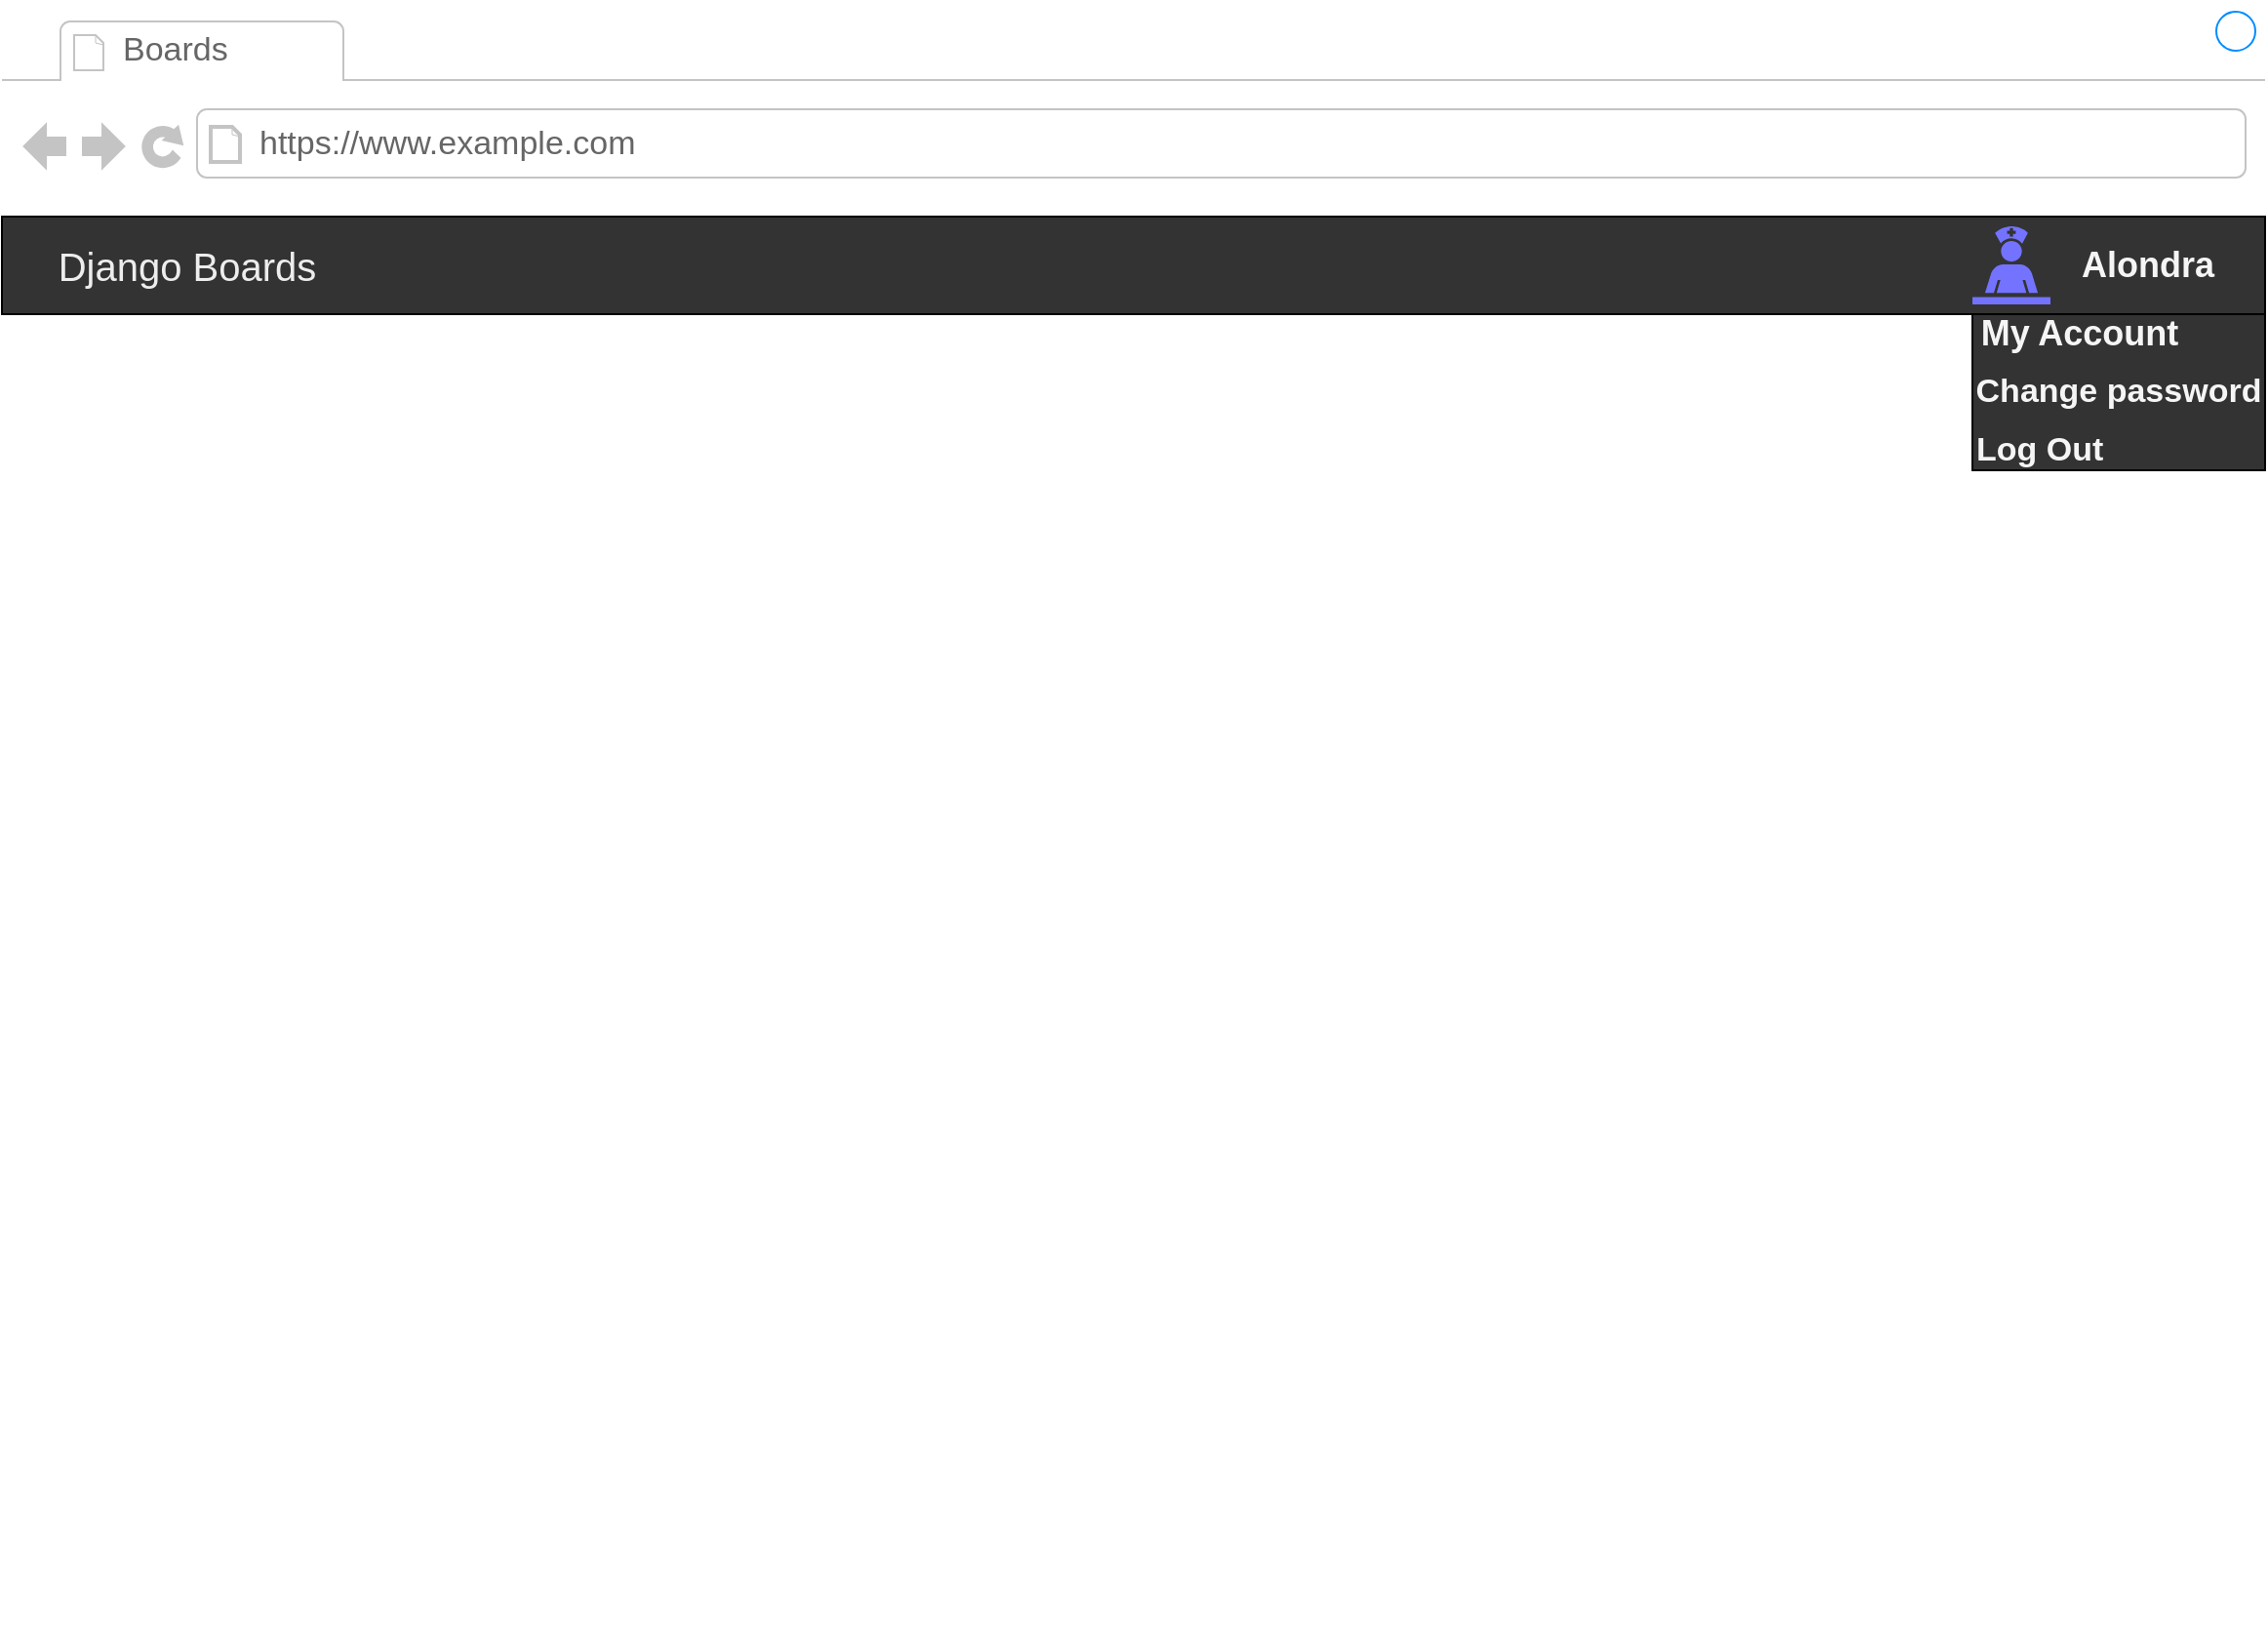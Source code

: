 <mxfile version="14.2.4" type="device"><diagram id="piDafpqhtRUU5qUU-vj8" name="Page-1"><mxGraphModel dx="415" dy="209" grid="1" gridSize="10" guides="1" tooltips="1" connect="1" arrows="1" fold="1" page="1" pageScale="1" pageWidth="827" pageHeight="1169" math="0" shadow="0"><root><mxCell id="0"/><mxCell id="1" parent="0"/><mxCell id="8962rQQDY3VNNf6We3Pp-1" value="sas" style="strokeWidth=1;shadow=0;dashed=0;align=center;html=1;shape=mxgraph.mockup.containers.browserWindow;rSize=0;strokeColor2=#008cff;strokeColor3=#c4c4c4;mainText=,;recursiveResize=0;strokeColor=#FFFFFF;fontColor=#FFFFFF;" parent="1" vertex="1"><mxGeometry width="1160" height="840" as="geometry"/></mxCell><mxCell id="8962rQQDY3VNNf6We3Pp-2" value="Boards" style="strokeWidth=1;shadow=0;dashed=0;align=center;html=1;shape=mxgraph.mockup.containers.anchor;fontSize=17;fontColor=#666666;align=left;" parent="8962rQQDY3VNNf6We3Pp-1" vertex="1"><mxGeometry x="60" y="12" width="110" height="26" as="geometry"/></mxCell><mxCell id="8962rQQDY3VNNf6We3Pp-3" value="https://www.example.com" style="strokeWidth=1;shadow=0;dashed=0;align=center;html=1;shape=mxgraph.mockup.containers.anchor;rSize=0;fontSize=17;fontColor=#666666;align=left;" parent="8962rQQDY3VNNf6We3Pp-1" vertex="1"><mxGeometry x="130" y="60" width="250" height="26" as="geometry"/></mxCell><mxCell id="DKm7QNu20y-7HjFpIN77-3" value="" style="rounded=0;whiteSpace=wrap;html=1;fillColor=#333333;" vertex="1" parent="8962rQQDY3VNNf6We3Pp-1"><mxGeometry y="110" width="1160" height="50" as="geometry"/></mxCell><mxCell id="DKm7QNu20y-7HjFpIN77-4" value="&lt;font style=&quot;font-size: 20px&quot; color=&quot;#ededed&quot;&gt;Django Boards&lt;/font&gt;" style="text;html=1;strokeColor=none;fillColor=none;align=center;verticalAlign=middle;whiteSpace=wrap;rounded=0;" vertex="1" parent="8962rQQDY3VNNf6We3Pp-1"><mxGeometry x="10" y="125" width="170" height="20" as="geometry"/></mxCell><mxCell id="DKm7QNu20y-7HjFpIN77-7" value="" style="shape=mxgraph.signs.healthcare.care_staff_area;html=1;pointerEvents=1;strokeColor=none;verticalLabelPosition=bottom;verticalAlign=top;align=center;fillColor=#7373FF;" vertex="1" parent="8962rQQDY3VNNf6We3Pp-1"><mxGeometry x="1010" y="115" width="40" height="40" as="geometry"/></mxCell><mxCell id="DKm7QNu20y-7HjFpIN77-8" value="&lt;font color=&quot;#f5f5f5&quot; size=&quot;1&quot;&gt;&lt;b style=&quot;font-size: 18px&quot;&gt;Alondra&lt;/b&gt;&lt;/font&gt;" style="text;html=1;strokeColor=none;fillColor=none;align=center;verticalAlign=middle;whiteSpace=wrap;rounded=0;" vertex="1" parent="8962rQQDY3VNNf6We3Pp-1"><mxGeometry x="1080" y="125" width="40" height="20" as="geometry"/></mxCell><mxCell id="DKm7QNu20y-7HjFpIN77-9" value="" style="rounded=0;whiteSpace=wrap;html=1;fillColor=#333333;" vertex="1" parent="8962rQQDY3VNNf6We3Pp-1"><mxGeometry x="1010" y="160" width="150" height="80" as="geometry"/></mxCell><mxCell id="DKm7QNu20y-7HjFpIN77-18" value="&lt;font color=&quot;#f5f5f5&quot; size=&quot;1&quot;&gt;&lt;b style=&quot;font-size: 18px&quot;&gt;My Account&lt;/b&gt;&lt;/font&gt;" style="text;html=1;strokeColor=none;fillColor=none;align=center;verticalAlign=middle;whiteSpace=wrap;rounded=0;" vertex="1" parent="8962rQQDY3VNNf6We3Pp-1"><mxGeometry x="1010" y="160" width="110" height="20" as="geometry"/></mxCell><mxCell id="DKm7QNu20y-7HjFpIN77-19" value="&lt;font color=&quot;#f5f5f5&quot; size=&quot;1&quot;&gt;&lt;b style=&quot;font-size: 17px&quot;&gt;Change password&lt;/b&gt;&lt;/font&gt;" style="text;html=1;strokeColor=none;fillColor=none;align=center;verticalAlign=middle;whiteSpace=wrap;rounded=0;" vertex="1" parent="8962rQQDY3VNNf6We3Pp-1"><mxGeometry x="1010" y="190" width="150" height="20" as="geometry"/></mxCell><mxCell id="DKm7QNu20y-7HjFpIN77-20" value="&lt;font color=&quot;#f5f5f5&quot; size=&quot;1&quot;&gt;&lt;b style=&quot;font-size: 17px&quot;&gt;Log Out&lt;/b&gt;&lt;/font&gt;" style="text;html=1;strokeColor=none;fillColor=none;align=left;verticalAlign=middle;whiteSpace=wrap;rounded=0;" vertex="1" parent="8962rQQDY3VNNf6We3Pp-1"><mxGeometry x="1010" y="220" width="150" height="20" as="geometry"/></mxCell></root></mxGraphModel></diagram></mxfile>